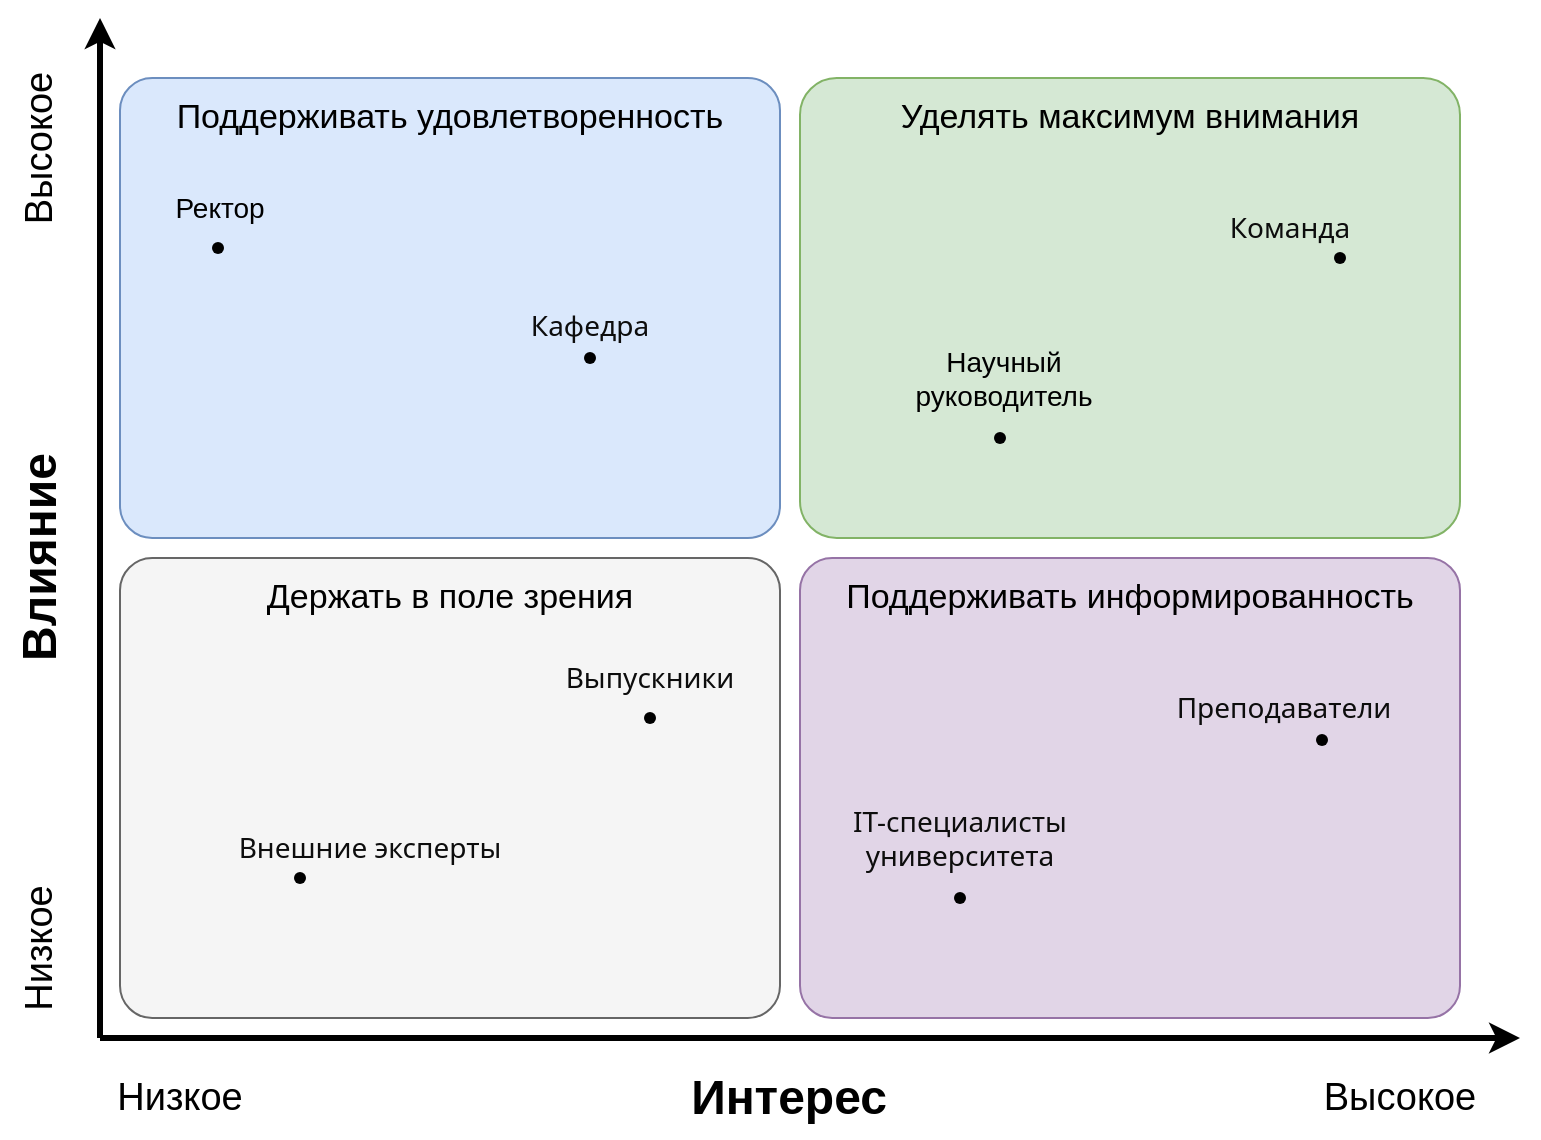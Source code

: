 <mxfile version="24.0.7" type="github">
  <diagram name="Page-1" id="kiP3fPFSu_4GwRZpGRFq">
    <mxGraphModel dx="855" dy="600" grid="1" gridSize="10" guides="1" tooltips="1" connect="1" arrows="1" fold="1" page="1" pageScale="1" pageWidth="827" pageHeight="1169" math="0" shadow="0">
      <root>
        <mxCell id="0" />
        <mxCell id="1" parent="0" />
        <mxCell id="XA0_ql-RFYR6JGKBy3Bc-1" value="" style="endArrow=classic;html=1;rounded=0;strokeWidth=3;" edge="1" parent="1">
          <mxGeometry width="50" height="50" relative="1" as="geometry">
            <mxPoint x="120" y="520" as="sourcePoint" />
            <mxPoint x="120" y="10" as="targetPoint" />
          </mxGeometry>
        </mxCell>
        <mxCell id="XA0_ql-RFYR6JGKBy3Bc-2" value="" style="endArrow=classic;html=1;rounded=0;strokeWidth=3;" edge="1" parent="1">
          <mxGeometry width="50" height="50" relative="1" as="geometry">
            <mxPoint x="120" y="520" as="sourcePoint" />
            <mxPoint x="830" y="520" as="targetPoint" />
          </mxGeometry>
        </mxCell>
        <mxCell id="XA0_ql-RFYR6JGKBy3Bc-3" value="" style="rounded=1;whiteSpace=wrap;html=1;fillColor=#dae8fc;strokeColor=#6c8ebf;arcSize=7;" vertex="1" parent="1">
          <mxGeometry x="130" y="40" width="330" height="230" as="geometry" />
        </mxCell>
        <mxCell id="XA0_ql-RFYR6JGKBy3Bc-4" value="" style="rounded=1;whiteSpace=wrap;html=1;fillColor=#d5e8d4;strokeColor=#82b366;arcSize=8;" vertex="1" parent="1">
          <mxGeometry x="470" y="40" width="330" height="230" as="geometry" />
        </mxCell>
        <mxCell id="XA0_ql-RFYR6JGKBy3Bc-5" value="" style="rounded=1;whiteSpace=wrap;html=1;fillColor=#f5f5f5;fontColor=#333333;strokeColor=#666666;arcSize=7;" vertex="1" parent="1">
          <mxGeometry x="130" y="280" width="330" height="230" as="geometry" />
        </mxCell>
        <mxCell id="XA0_ql-RFYR6JGKBy3Bc-6" value="" style="rounded=1;whiteSpace=wrap;html=1;fillColor=#e1d5e7;strokeColor=#9673a6;arcSize=7;" vertex="1" parent="1">
          <mxGeometry x="470" y="280" width="330" height="230" as="geometry" />
        </mxCell>
        <mxCell id="XA0_ql-RFYR6JGKBy3Bc-7" value="Влияние" style="text;strokeColor=none;fillColor=none;html=1;fontSize=24;fontStyle=1;verticalAlign=middle;align=center;rotation=-90;" vertex="1" parent="1">
          <mxGeometry x="40" y="260" width="100" height="40" as="geometry" />
        </mxCell>
        <mxCell id="XA0_ql-RFYR6JGKBy3Bc-8" value="Интерес" style="text;strokeColor=none;fillColor=none;html=1;fontSize=24;fontStyle=1;verticalAlign=middle;align=center;rotation=0;" vertex="1" parent="1">
          <mxGeometry x="414" y="530" width="100" height="40" as="geometry" />
        </mxCell>
        <mxCell id="XA0_ql-RFYR6JGKBy3Bc-10" value="&lt;font style=&quot;font-size: 19px;&quot;&gt;Низкое&lt;/font&gt;" style="text;html=1;align=center;verticalAlign=middle;whiteSpace=wrap;rounded=0;" vertex="1" parent="1">
          <mxGeometry x="130" y="535" width="60" height="30" as="geometry" />
        </mxCell>
        <mxCell id="XA0_ql-RFYR6JGKBy3Bc-11" value="&lt;font style=&quot;font-size: 19px;&quot;&gt;Низкое&lt;/font&gt;" style="text;html=1;align=center;verticalAlign=middle;whiteSpace=wrap;rounded=0;rotation=-90;" vertex="1" parent="1">
          <mxGeometry x="60" y="460" width="60" height="30" as="geometry" />
        </mxCell>
        <mxCell id="XA0_ql-RFYR6JGKBy3Bc-12" value="&lt;font style=&quot;font-size: 19px;&quot;&gt;Высокое&lt;/font&gt;" style="text;html=1;align=center;verticalAlign=middle;whiteSpace=wrap;rounded=0;" vertex="1" parent="1">
          <mxGeometry x="740" y="535" width="60" height="30" as="geometry" />
        </mxCell>
        <mxCell id="XA0_ql-RFYR6JGKBy3Bc-13" value="&lt;font style=&quot;font-size: 19px;&quot;&gt;Высокое&lt;/font&gt;" style="text;html=1;align=center;verticalAlign=middle;whiteSpace=wrap;rounded=0;rotation=-90;" vertex="1" parent="1">
          <mxGeometry x="60" y="60" width="60" height="30" as="geometry" />
        </mxCell>
        <mxCell id="XA0_ql-RFYR6JGKBy3Bc-15" value="&lt;span style=&quot;text-align: start;&quot; id=&quot;docs-internal-guid-9b83503d-7fff-8dae-0b13-d09363f90998&quot;&gt;&lt;span style=&quot;font-family: Arial, sans-serif; font-variant-ligatures: normal; font-variant-alternates: normal; font-variant-numeric: normal; font-variant-east-asian: normal; font-variant-position: normal; vertical-align: baseline; white-space: pre-wrap;&quot;&gt;&lt;font style=&quot;font-size: 17px;&quot;&gt;Уделять максимум внимания&lt;/font&gt;&lt;/span&gt;&lt;/span&gt;" style="text;html=1;align=center;verticalAlign=middle;whiteSpace=wrap;rounded=0;" vertex="1" parent="1">
          <mxGeometry x="500" y="40" width="270" height="40" as="geometry" />
        </mxCell>
        <mxCell id="XA0_ql-RFYR6JGKBy3Bc-16" value="&lt;span style=&quot;text-align: start;&quot; id=&quot;docs-internal-guid-5c570c54-7fff-a485-b6e6-e004760968bf&quot;&gt;&lt;span style=&quot;font-size: 17px; font-family: Arial, sans-serif; font-variant-ligatures: normal; font-variant-alternates: normal; font-variant-numeric: normal; font-variant-east-asian: normal; font-variant-position: normal; vertical-align: baseline; white-space: pre-wrap;&quot;&gt;Поддерживать удовлетворенность&lt;/span&gt;&lt;/span&gt;" style="text;html=1;align=center;verticalAlign=middle;whiteSpace=wrap;rounded=0;" vertex="1" parent="1">
          <mxGeometry x="150" y="40" width="290" height="40" as="geometry" />
        </mxCell>
        <mxCell id="XA0_ql-RFYR6JGKBy3Bc-17" value="&lt;span style=&quot;text-align: start;&quot; id=&quot;docs-internal-guid-99d0054a-7fff-605c-c57f-dfa6dd311214&quot;&gt;&lt;p style=&quot;line-height: 1.2; text-align: center; margin-top: 0pt; margin-bottom: 0pt;&quot; dir=&quot;ltr&quot;&gt;&lt;span style=&quot;font-size: 17px; font-family: Arial, sans-serif; font-variant-ligatures: normal; font-variant-alternates: normal; font-variant-numeric: normal; font-variant-east-asian: normal; font-variant-position: normal; vertical-align: baseline; white-space: pre-wrap;&quot;&gt;Держать в поле зрения&lt;/span&gt;&lt;/p&gt;&lt;/span&gt;" style="text;html=1;align=center;verticalAlign=middle;whiteSpace=wrap;rounded=0;" vertex="1" parent="1">
          <mxGeometry x="150" y="280" width="290" height="40" as="geometry" />
        </mxCell>
        <mxCell id="XA0_ql-RFYR6JGKBy3Bc-18" value="&lt;span style=&quot;text-align: start;&quot; id=&quot;docs-internal-guid-aa0671c8-7fff-b70b-4131-2316dc443e4e&quot;&gt;&lt;p style=&quot;line-height: 1.2; text-align: center; margin-top: 0pt; margin-bottom: 0pt;&quot; dir=&quot;ltr&quot;&gt;&lt;span style=&quot;font-size: 17px; font-family: Arial, sans-serif; font-variant-ligatures: normal; font-variant-alternates: normal; font-variant-numeric: normal; font-variant-east-asian: normal; font-variant-position: normal; vertical-align: baseline; white-space: pre-wrap;&quot;&gt;Поддерживать информированность&lt;/span&gt;&lt;/p&gt;&lt;/span&gt;" style="text;html=1;align=center;verticalAlign=middle;whiteSpace=wrap;rounded=0;" vertex="1" parent="1">
          <mxGeometry x="485" y="280" width="300" height="40" as="geometry" />
        </mxCell>
        <mxCell id="XA0_ql-RFYR6JGKBy3Bc-19" value="" style="shape=waypoint;sketch=0;fillStyle=solid;size=6;pointerEvents=1;points=[];fillColor=none;resizable=0;rotatable=0;perimeter=centerPerimeter;snapToPoint=1;" vertex="1" parent="1">
          <mxGeometry x="721" y="361" width="20" height="20" as="geometry" />
        </mxCell>
        <mxCell id="XA0_ql-RFYR6JGKBy3Bc-20" value="&lt;span style=&quot;white-space: pre-wrap; font-family: Söhne, ui-sans-serif, system-ui, -apple-system, &amp;quot;Segoe UI&amp;quot;, Roboto, Ubuntu, Cantarell, &amp;quot;Noto Sans&amp;quot;, sans-serif, &amp;quot;Helvetica Neue&amp;quot;, Arial, &amp;quot;Apple Color Emoji&amp;quot;, &amp;quot;Segoe UI Emoji&amp;quot;, &amp;quot;Segoe UI Symbol&amp;quot;, &amp;quot;Noto Color Emoji&amp;quot;; font-size: 14px; font-variant-ligatures: normal; orphans: 2; text-align: left; widows: 2; text-decoration-thickness: initial; text-decoration-style: initial; text-decoration-color: initial;&quot;&gt;&lt;font color=&quot;#0d0d0d&quot;&gt;Преподаватели&lt;/font&gt;&lt;/span&gt;" style="text;html=1;align=center;verticalAlign=middle;whiteSpace=wrap;rounded=0;" vertex="1" parent="1">
          <mxGeometry x="654" y="340" width="116" height="30" as="geometry" />
        </mxCell>
        <mxCell id="XA0_ql-RFYR6JGKBy3Bc-21" value="&lt;span style=&quot;white-space: pre-wrap; color: rgb(13, 13, 13); font-family: Söhne, ui-sans-serif, system-ui, -apple-system, &amp;quot;Segoe UI&amp;quot;, Roboto, Ubuntu, Cantarell, &amp;quot;Noto Sans&amp;quot;, sans-serif, &amp;quot;Helvetica Neue&amp;quot;, Arial, &amp;quot;Apple Color Emoji&amp;quot;, &amp;quot;Segoe UI Emoji&amp;quot;, &amp;quot;Segoe UI Symbol&amp;quot;, &amp;quot;Noto Color Emoji&amp;quot;; font-size: 14px; font-variant-ligatures: normal; orphans: 2; text-align: left; widows: 2; text-decoration-thickness: initial; text-decoration-style: initial; text-decoration-color: initial;&quot;&gt;Кафедра&lt;/span&gt;" style="text;html=1;align=center;verticalAlign=middle;whiteSpace=wrap;rounded=0;" vertex="1" parent="1">
          <mxGeometry x="320" y="149" width="90" height="30" as="geometry" />
        </mxCell>
        <mxCell id="XA0_ql-RFYR6JGKBy3Bc-22" value="" style="shape=waypoint;sketch=0;fillStyle=solid;size=6;pointerEvents=1;points=[];fillColor=none;resizable=0;rotatable=0;perimeter=centerPerimeter;snapToPoint=1;" vertex="1" parent="1">
          <mxGeometry x="169" y="115" width="20" height="20" as="geometry" />
        </mxCell>
        <mxCell id="XA0_ql-RFYR6JGKBy3Bc-24" value="&lt;font style=&quot;font-size: 14px;&quot;&gt;Научный руководитель&lt;/font&gt;" style="text;html=1;align=center;verticalAlign=middle;whiteSpace=wrap;rounded=0;" vertex="1" parent="1">
          <mxGeometry x="518" y="170" width="108" height="40" as="geometry" />
        </mxCell>
        <mxCell id="XA0_ql-RFYR6JGKBy3Bc-25" value="&lt;span style=&quot;white-space: pre-wrap; color: rgb(13, 13, 13); font-family: Söhne, ui-sans-serif, system-ui, -apple-system, &amp;quot;Segoe UI&amp;quot;, Roboto, Ubuntu, Cantarell, &amp;quot;Noto Sans&amp;quot;, sans-serif, &amp;quot;Helvetica Neue&amp;quot;, Arial, &amp;quot;Apple Color Emoji&amp;quot;, &amp;quot;Segoe UI Emoji&amp;quot;, &amp;quot;Segoe UI Symbol&amp;quot;, &amp;quot;Noto Color Emoji&amp;quot;; font-size: 14px; font-variant-ligatures: normal; orphans: 2; text-align: left; widows: 2; text-decoration-thickness: initial; text-decoration-style: initial; text-decoration-color: initial;&quot;&gt;Выпускники&lt;/span&gt;" style="text;html=1;align=center;verticalAlign=middle;whiteSpace=wrap;rounded=0;" vertex="1" parent="1">
          <mxGeometry x="350" y="325" width="90" height="30" as="geometry" />
        </mxCell>
        <mxCell id="XA0_ql-RFYR6JGKBy3Bc-26" value="&lt;span style=&quot;white-space: pre-wrap; color: rgb(13, 13, 13); font-family: Söhne, ui-sans-serif, system-ui, -apple-system, &amp;quot;Segoe UI&amp;quot;, Roboto, Ubuntu, Cantarell, &amp;quot;Noto Sans&amp;quot;, sans-serif, &amp;quot;Helvetica Neue&amp;quot;, Arial, &amp;quot;Apple Color Emoji&amp;quot;, &amp;quot;Segoe UI Emoji&amp;quot;, &amp;quot;Segoe UI Symbol&amp;quot;, &amp;quot;Noto Color Emoji&amp;quot;; font-size: 14px; font-variant-ligatures: normal; orphans: 2; text-align: left; widows: 2; text-decoration-thickness: initial; text-decoration-style: initial; text-decoration-color: initial;&quot;&gt;Внешние эксперты&lt;/span&gt;" style="text;html=1;align=center;verticalAlign=middle;whiteSpace=wrap;rounded=0;" vertex="1" parent="1">
          <mxGeometry x="180" y="410" width="150" height="30" as="geometry" />
        </mxCell>
        <mxCell id="XA0_ql-RFYR6JGKBy3Bc-27" value="&lt;font style=&quot;font-size: 14px;&quot;&gt;Ректор&lt;/font&gt;" style="text;html=1;align=center;verticalAlign=middle;whiteSpace=wrap;rounded=0;" vertex="1" parent="1">
          <mxGeometry x="150" y="90" width="60" height="30" as="geometry" />
        </mxCell>
        <mxCell id="XA0_ql-RFYR6JGKBy3Bc-28" value="&lt;div style=&quot;orphans: 2; text-align: left; widows: 2;&quot;&gt;&lt;font face=&quot;Söhne, ui-sans-serif, system-ui, -apple-system, Segoe UI, Roboto, Ubuntu, Cantarell, Noto Sans, sans-serif, Helvetica Neue, Arial, Apple Color Emoji, Segoe UI Emoji, Segoe UI Symbol, Noto Color Emoji&quot; color=&quot;#0d0d0d&quot;&gt;&lt;span style=&quot;caret-color: rgb(13, 13, 13); font-size: 14px; white-space-collapse: preserve;&quot;&gt;Команда&lt;/span&gt;&lt;/font&gt;&lt;/div&gt;" style="text;html=1;align=center;verticalAlign=middle;whiteSpace=wrap;rounded=0;" vertex="1" parent="1">
          <mxGeometry x="660" y="100" width="110" height="30" as="geometry" />
        </mxCell>
        <mxCell id="XA0_ql-RFYR6JGKBy3Bc-29" value="&lt;span style=&quot;white-space: pre-wrap; color: rgb(13, 13, 13); font-family: Söhne, ui-sans-serif, system-ui, -apple-system, &amp;quot;Segoe UI&amp;quot;, Roboto, Ubuntu, Cantarell, &amp;quot;Noto Sans&amp;quot;, sans-serif, &amp;quot;Helvetica Neue&amp;quot;, Arial, &amp;quot;Apple Color Emoji&amp;quot;, &amp;quot;Segoe UI Emoji&amp;quot;, &amp;quot;Segoe UI Symbol&amp;quot;, &amp;quot;Noto Color Emoji&amp;quot;; font-size: 14px; font-variant-ligatures: normal; orphans: 2; text-align: left; widows: 2; text-decoration-thickness: initial; text-decoration-style: initial; text-decoration-color: initial;&quot;&gt;IT-специалисты университета&lt;/span&gt;" style="text;html=1;align=center;verticalAlign=middle;whiteSpace=wrap;rounded=0;" vertex="1" parent="1">
          <mxGeometry x="485" y="400" width="130" height="40" as="geometry" />
        </mxCell>
        <mxCell id="XA0_ql-RFYR6JGKBy3Bc-30" value="" style="shape=waypoint;sketch=0;fillStyle=solid;size=6;pointerEvents=1;points=[];fillColor=none;resizable=0;rotatable=0;perimeter=centerPerimeter;snapToPoint=1;" vertex="1" parent="1">
          <mxGeometry x="355" y="170" width="20" height="20" as="geometry" />
        </mxCell>
        <mxCell id="XA0_ql-RFYR6JGKBy3Bc-31" value="" style="shape=waypoint;sketch=0;fillStyle=solid;size=6;pointerEvents=1;points=[];fillColor=none;resizable=0;rotatable=0;perimeter=centerPerimeter;snapToPoint=1;" vertex="1" parent="1">
          <mxGeometry x="210" y="430" width="20" height="20" as="geometry" />
        </mxCell>
        <mxCell id="XA0_ql-RFYR6JGKBy3Bc-32" value="" style="shape=waypoint;sketch=0;fillStyle=solid;size=6;pointerEvents=1;points=[];fillColor=none;resizable=0;rotatable=0;perimeter=centerPerimeter;snapToPoint=1;" vertex="1" parent="1">
          <mxGeometry x="385" y="350" width="20" height="20" as="geometry" />
        </mxCell>
        <mxCell id="XA0_ql-RFYR6JGKBy3Bc-33" value="" style="shape=waypoint;sketch=0;fillStyle=solid;size=6;pointerEvents=1;points=[];fillColor=none;resizable=0;rotatable=0;perimeter=centerPerimeter;snapToPoint=1;" vertex="1" parent="1">
          <mxGeometry x="560" y="210" width="20" height="20" as="geometry" />
        </mxCell>
        <mxCell id="XA0_ql-RFYR6JGKBy3Bc-34" value="" style="shape=waypoint;sketch=0;fillStyle=solid;size=6;pointerEvents=1;points=[];fillColor=none;resizable=0;rotatable=0;perimeter=centerPerimeter;snapToPoint=1;" vertex="1" parent="1">
          <mxGeometry x="730" y="120" width="20" height="20" as="geometry" />
        </mxCell>
        <mxCell id="XA0_ql-RFYR6JGKBy3Bc-35" value="" style="shape=waypoint;sketch=0;fillStyle=solid;size=6;pointerEvents=1;points=[];fillColor=none;resizable=0;rotatable=0;perimeter=centerPerimeter;snapToPoint=1;" vertex="1" parent="1">
          <mxGeometry x="540" y="440" width="20" height="20" as="geometry" />
        </mxCell>
      </root>
    </mxGraphModel>
  </diagram>
</mxfile>

